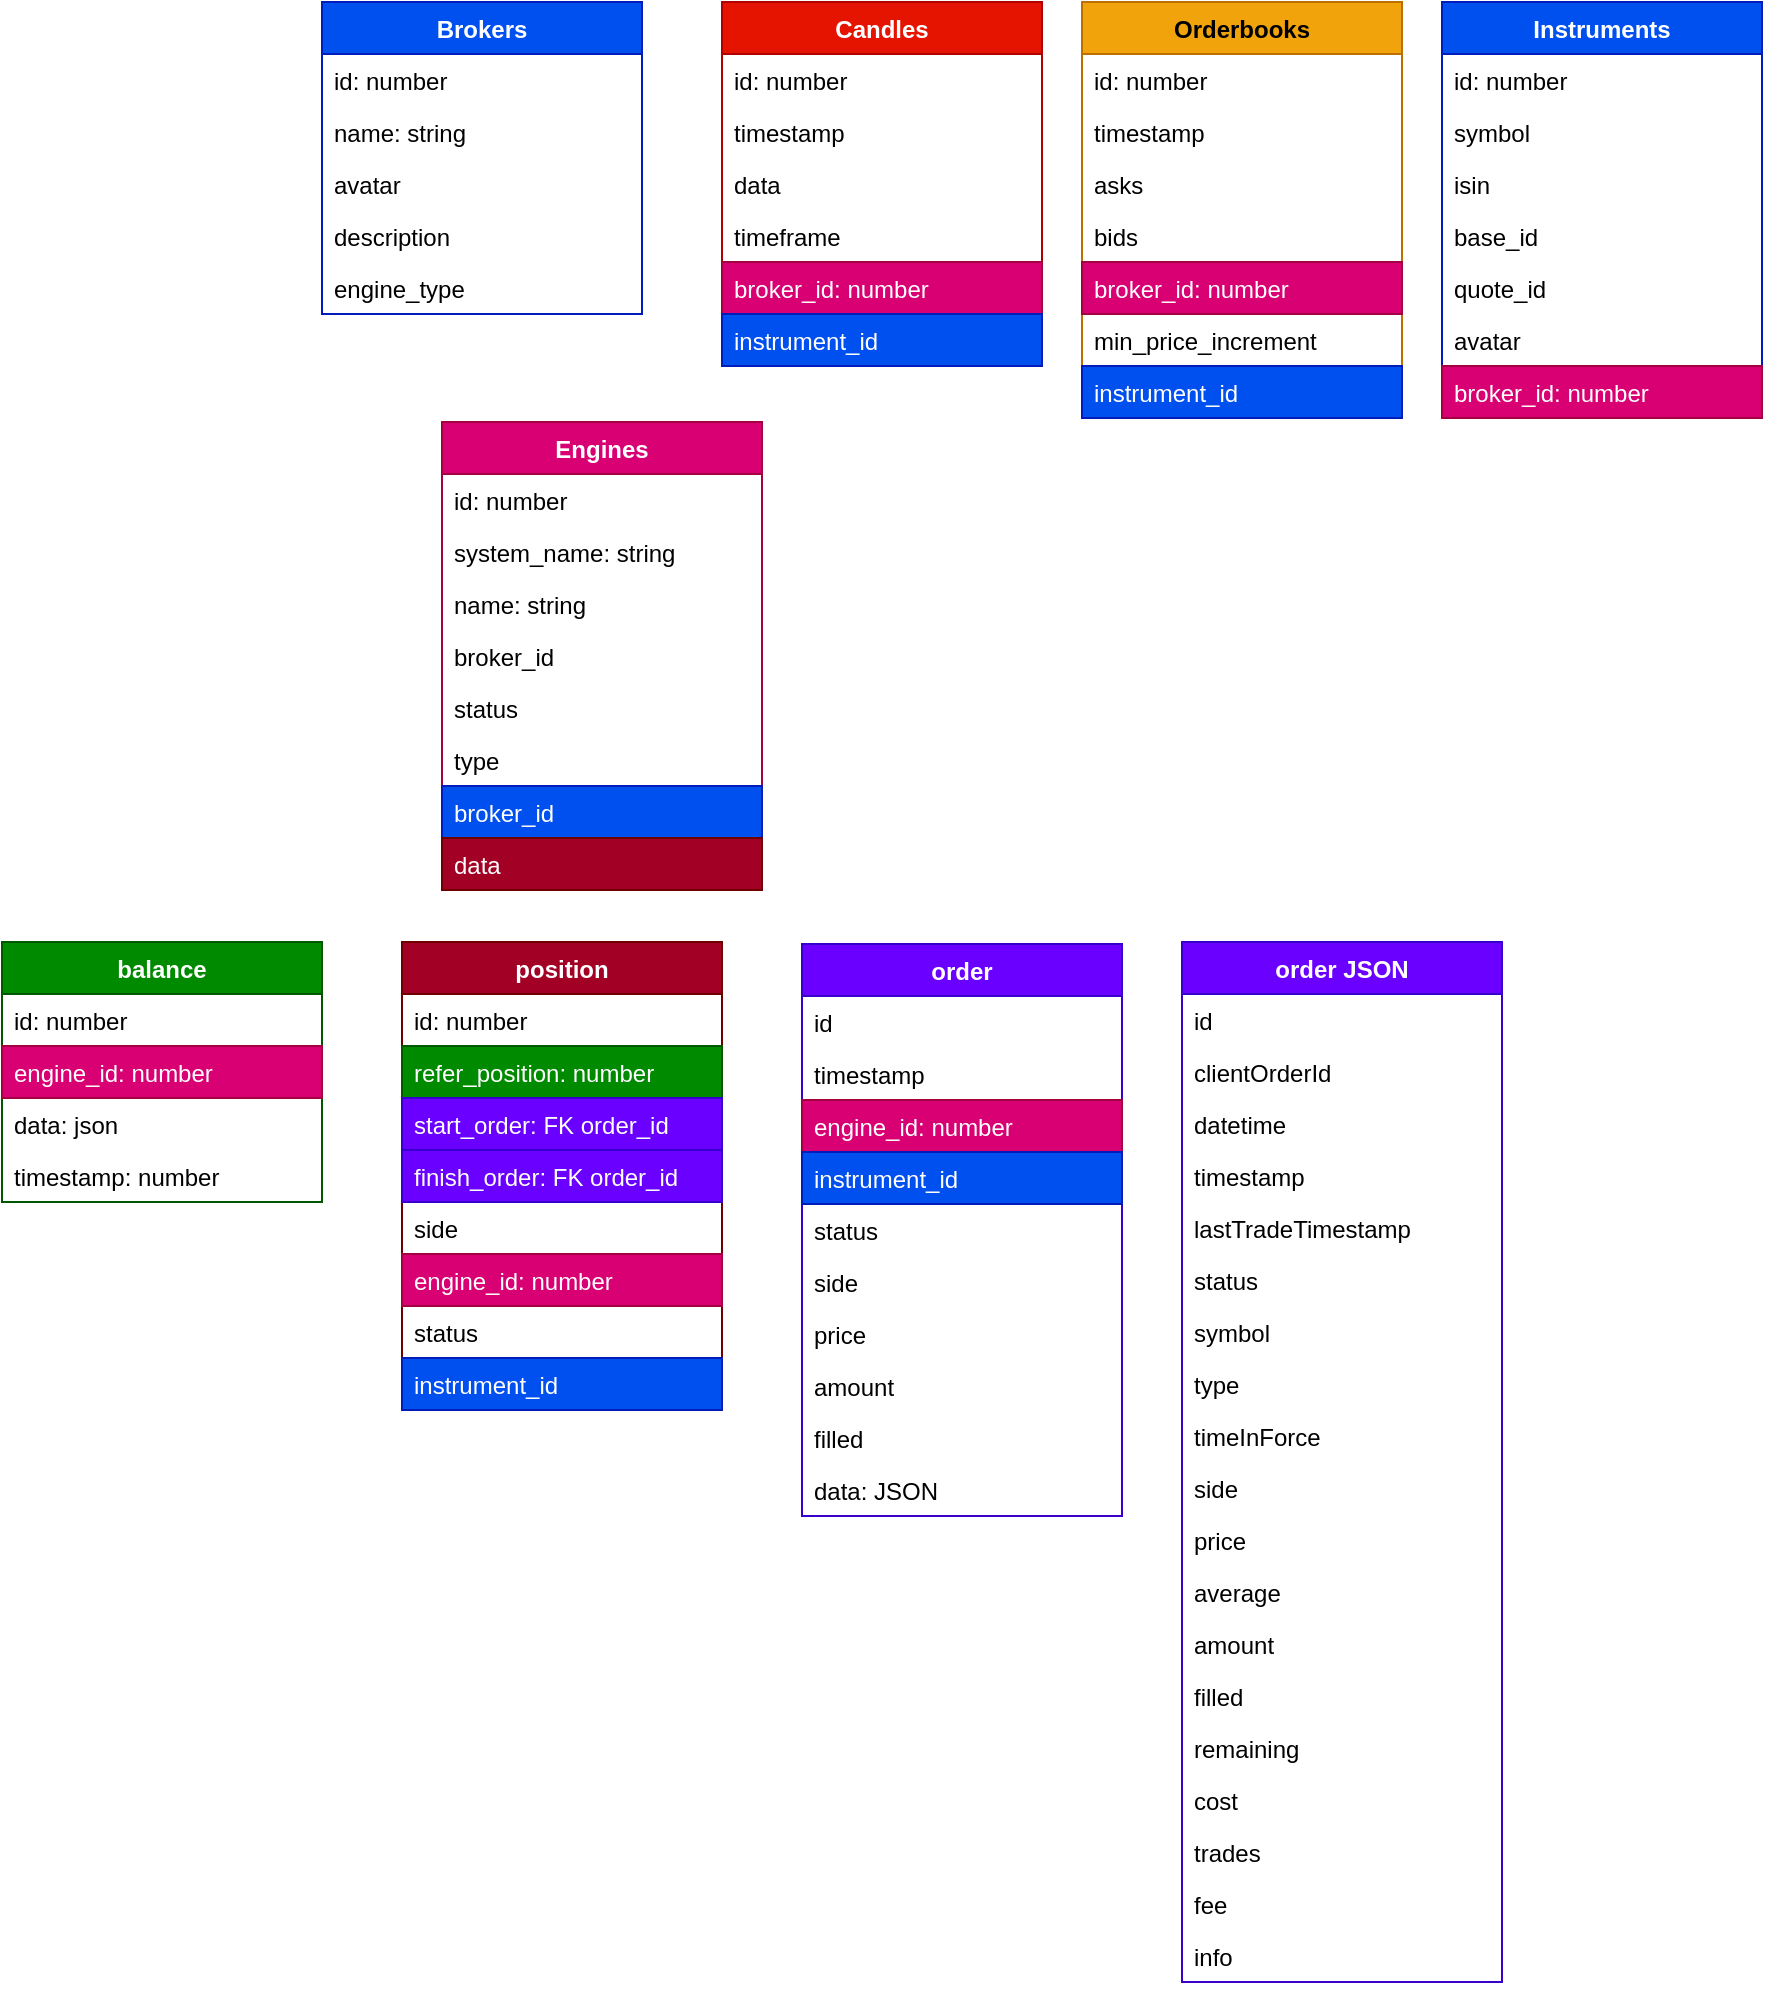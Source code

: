 <mxfile>
    <diagram id="d-8l95RhH0h4MF7LWwwH" name="Page-1">
        <mxGraphModel dx="1972" dy="1871" grid="1" gridSize="10" guides="1" tooltips="1" connect="1" arrows="1" fold="1" page="1" pageScale="1" pageWidth="850" pageHeight="1100" math="0" shadow="0">
            <root>
                <mxCell id="0"/>
                <mxCell id="1" parent="0"/>
                <mxCell id="154" style="edgeStyle=orthogonalEdgeStyle;rounded=0;orthogonalLoop=1;jettySize=auto;html=1;exitX=1;exitY=0.5;exitDx=0;exitDy=0;entryX=0;entryY=0.5;entryDx=0;entryDy=0;" parent="1" edge="1">
                    <mxGeometry relative="1" as="geometry">
                        <Array as="points">
                            <mxPoint x="-640" y="-665"/>
                            <mxPoint x="-640" y="-721"/>
                        </Array>
                        <mxPoint x="-680" y="-665" as="sourcePoint"/>
                    </mxGeometry>
                </mxCell>
                <mxCell id="156" value="Text" style="edgeLabel;html=1;align=center;verticalAlign=middle;resizable=0;points=[];" parent="154" vertex="1" connectable="0">
                    <mxGeometry x="-0.68" y="-3" relative="1" as="geometry">
                        <mxPoint as="offset"/>
                    </mxGeometry>
                </mxCell>
                <mxCell id="165" value="balance" style="swimlane;fontStyle=1;align=center;verticalAlign=top;childLayout=stackLayout;horizontal=1;startSize=26;horizontalStack=0;resizeParent=1;resizeParentMax=0;resizeLast=0;collapsible=1;marginBottom=0;fillColor=#008a00;strokeColor=#005700;fontColor=#ffffff;" parent="1" vertex="1">
                    <mxGeometry x="-800" y="-620" width="160" height="130" as="geometry"/>
                </mxCell>
                <mxCell id="166" value="id: number" style="text;strokeColor=none;fillColor=none;align=left;verticalAlign=top;spacingLeft=4;spacingRight=4;overflow=hidden;rotatable=0;points=[[0,0.5],[1,0.5]];portConstraint=eastwest;" parent="165" vertex="1">
                    <mxGeometry y="26" width="160" height="26" as="geometry"/>
                </mxCell>
                <mxCell id="167" value="engine_id: number" style="text;strokeColor=#A50040;fillColor=#d80073;align=left;verticalAlign=top;spacingLeft=4;spacingRight=4;overflow=hidden;rotatable=0;points=[[0,0.5],[1,0.5]];portConstraint=eastwest;fontColor=#ffffff;" parent="165" vertex="1">
                    <mxGeometry y="52" width="160" height="26" as="geometry"/>
                </mxCell>
                <mxCell id="169" value="data: json" style="text;strokeColor=none;fillColor=none;align=left;verticalAlign=top;spacingLeft=4;spacingRight=4;overflow=hidden;rotatable=0;points=[[0,0.5],[1,0.5]];portConstraint=eastwest;" parent="165" vertex="1">
                    <mxGeometry y="78" width="160" height="26" as="geometry"/>
                </mxCell>
                <mxCell id="170" value="timestamp: number" style="text;strokeColor=none;fillColor=none;align=left;verticalAlign=top;spacingLeft=4;spacingRight=4;overflow=hidden;rotatable=0;points=[[0,0.5],[1,0.5]];portConstraint=eastwest;" parent="165" vertex="1">
                    <mxGeometry y="104" width="160" height="26" as="geometry"/>
                </mxCell>
                <mxCell id="172" style="edgeStyle=orthogonalEdgeStyle;rounded=0;orthogonalLoop=1;jettySize=auto;html=1;exitX=1;exitY=0.5;exitDx=0;exitDy=0;" parent="165" source="166" target="166" edge="1">
                    <mxGeometry relative="1" as="geometry"/>
                </mxCell>
                <mxCell id="176" value="position" style="swimlane;fontStyle=1;align=center;verticalAlign=top;childLayout=stackLayout;horizontal=1;startSize=26;horizontalStack=0;resizeParent=1;resizeParentMax=0;resizeLast=0;collapsible=1;marginBottom=0;fillColor=#a20025;strokeColor=#6F0000;fontColor=#ffffff;" parent="1" vertex="1">
                    <mxGeometry x="-600" y="-620" width="160" height="234" as="geometry"/>
                </mxCell>
                <mxCell id="177" value="id: number" style="text;strokeColor=none;fillColor=none;align=left;verticalAlign=top;spacingLeft=4;spacingRight=4;overflow=hidden;rotatable=0;points=[[0,0.5],[1,0.5]];portConstraint=eastwest;" parent="176" vertex="1">
                    <mxGeometry y="26" width="160" height="26" as="geometry"/>
                </mxCell>
                <mxCell id="178" value="refer_position: number" style="text;strokeColor=#005700;fillColor=#008a00;align=left;verticalAlign=top;spacingLeft=4;spacingRight=4;overflow=hidden;rotatable=0;points=[[0,0.5],[1,0.5]];portConstraint=eastwest;fontColor=#ffffff;" parent="176" vertex="1">
                    <mxGeometry y="52" width="160" height="26" as="geometry"/>
                </mxCell>
                <mxCell id="179" value="start_order: FK order_id" style="text;strokeColor=#3700CC;fillColor=#6a00ff;align=left;verticalAlign=top;spacingLeft=4;spacingRight=4;overflow=hidden;rotatable=0;points=[[0,0.5],[1,0.5]];portConstraint=eastwest;fontColor=#ffffff;" parent="176" vertex="1">
                    <mxGeometry y="78" width="160" height="26" as="geometry"/>
                </mxCell>
                <mxCell id="180" value="finish_order: FK order_id" style="text;strokeColor=#3700CC;fillColor=#6a00ff;align=left;verticalAlign=top;spacingLeft=4;spacingRight=4;overflow=hidden;rotatable=0;points=[[0,0.5],[1,0.5]];portConstraint=eastwest;fontColor=#ffffff;" parent="176" vertex="1">
                    <mxGeometry y="104" width="160" height="26" as="geometry"/>
                </mxCell>
                <mxCell id="181" style="edgeStyle=orthogonalEdgeStyle;rounded=0;orthogonalLoop=1;jettySize=auto;html=1;exitX=1;exitY=0.5;exitDx=0;exitDy=0;" parent="176" source="177" target="177" edge="1">
                    <mxGeometry relative="1" as="geometry"/>
                </mxCell>
                <mxCell id="205" value="side" style="text;strokeColor=none;fillColor=none;align=left;verticalAlign=top;spacingLeft=4;spacingRight=4;overflow=hidden;rotatable=0;points=[[0,0.5],[1,0.5]];portConstraint=eastwest;" parent="176" vertex="1">
                    <mxGeometry y="130" width="160" height="26" as="geometry"/>
                </mxCell>
                <mxCell id="207" value="engine_id: number" style="text;strokeColor=#A50040;fillColor=#d80073;align=left;verticalAlign=top;spacingLeft=4;spacingRight=4;overflow=hidden;rotatable=0;points=[[0,0.5],[1,0.5]];portConstraint=eastwest;fontColor=#ffffff;" parent="176" vertex="1">
                    <mxGeometry y="156" width="160" height="26" as="geometry"/>
                </mxCell>
                <mxCell id="206" value="status" style="text;strokeColor=none;fillColor=none;align=left;verticalAlign=top;spacingLeft=4;spacingRight=4;overflow=hidden;rotatable=0;points=[[0,0.5],[1,0.5]];portConstraint=eastwest;" parent="176" vertex="1">
                    <mxGeometry y="182" width="160" height="26" as="geometry"/>
                </mxCell>
                <mxCell id="261" value="instrument_id" style="text;strokeColor=#001DBC;fillColor=#0050ef;align=left;verticalAlign=top;spacingLeft=4;spacingRight=4;overflow=hidden;rotatable=0;points=[[0,0.5],[1,0.5]];portConstraint=eastwest;fontColor=#ffffff;" vertex="1" parent="176">
                    <mxGeometry y="208" width="160" height="26" as="geometry"/>
                </mxCell>
                <mxCell id="182" value="order" style="swimlane;fontStyle=1;align=center;verticalAlign=top;childLayout=stackLayout;horizontal=1;startSize=26;horizontalStack=0;resizeParent=1;resizeParentMax=0;resizeLast=0;collapsible=1;marginBottom=0;fillColor=#6a00ff;strokeColor=#3700CC;fontColor=#ffffff;" parent="1" vertex="1">
                    <mxGeometry x="-400" y="-619" width="160" height="286" as="geometry"/>
                </mxCell>
                <mxCell id="184" value="id " style="text;align=left;verticalAlign=top;spacingLeft=4;spacingRight=4;overflow=hidden;rotatable=0;points=[[0,0.5],[1,0.5]];portConstraint=eastwest;" parent="182" vertex="1">
                    <mxGeometry y="26" width="160" height="26" as="geometry"/>
                </mxCell>
                <mxCell id="187" style="edgeStyle=orthogonalEdgeStyle;rounded=0;orthogonalLoop=1;jettySize=auto;html=1;exitX=1;exitY=0.5;exitDx=0;exitDy=0;" parent="182" edge="1">
                    <mxGeometry relative="1" as="geometry">
                        <mxPoint x="160" y="39" as="sourcePoint"/>
                        <mxPoint x="160" y="39" as="targetPoint"/>
                    </mxGeometry>
                </mxCell>
                <mxCell id="188" value="timestamp" style="text;strokeColor=none;fillColor=none;align=left;verticalAlign=top;spacingLeft=4;spacingRight=4;overflow=hidden;rotatable=0;points=[[0,0.5],[1,0.5]];portConstraint=eastwest;" parent="182" vertex="1">
                    <mxGeometry y="52" width="160" height="26" as="geometry"/>
                </mxCell>
                <mxCell id="286" value="engine_id: number" style="text;strokeColor=#A50040;fillColor=#d80073;align=left;verticalAlign=top;spacingLeft=4;spacingRight=4;overflow=hidden;rotatable=0;points=[[0,0.5],[1,0.5]];portConstraint=eastwest;fontColor=#ffffff;" vertex="1" parent="182">
                    <mxGeometry y="78" width="160" height="26" as="geometry"/>
                </mxCell>
                <mxCell id="284" value="instrument_id" style="text;strokeColor=#001DBC;fillColor=#0050ef;align=left;verticalAlign=top;spacingLeft=4;spacingRight=4;overflow=hidden;rotatable=0;points=[[0,0.5],[1,0.5]];portConstraint=eastwest;fontColor=#ffffff;" vertex="1" parent="182">
                    <mxGeometry y="104" width="160" height="26" as="geometry"/>
                </mxCell>
                <mxCell id="190" value="status" style="text;strokeColor=none;fillColor=none;align=left;verticalAlign=top;spacingLeft=4;spacingRight=4;overflow=hidden;rotatable=0;points=[[0,0.5],[1,0.5]];portConstraint=eastwest;" parent="182" vertex="1">
                    <mxGeometry y="130" width="160" height="26" as="geometry"/>
                </mxCell>
                <mxCell id="195" value="side" style="text;strokeColor=none;fillColor=none;align=left;verticalAlign=top;spacingLeft=4;spacingRight=4;overflow=hidden;rotatable=0;points=[[0,0.5],[1,0.5]];portConstraint=eastwest;" parent="182" vertex="1">
                    <mxGeometry y="156" width="160" height="26" as="geometry"/>
                </mxCell>
                <mxCell id="194" value="price" style="text;strokeColor=none;fillColor=none;align=left;verticalAlign=top;spacingLeft=4;spacingRight=4;overflow=hidden;rotatable=0;points=[[0,0.5],[1,0.5]];portConstraint=eastwest;" parent="182" vertex="1">
                    <mxGeometry y="182" width="160" height="26" as="geometry"/>
                </mxCell>
                <mxCell id="197" value="amount" style="text;strokeColor=none;fillColor=none;align=left;verticalAlign=top;spacingLeft=4;spacingRight=4;overflow=hidden;rotatable=0;points=[[0,0.5],[1,0.5]];portConstraint=eastwest;" parent="182" vertex="1">
                    <mxGeometry y="208" width="160" height="26" as="geometry"/>
                </mxCell>
                <mxCell id="198" value="filled" style="text;strokeColor=none;fillColor=none;align=left;verticalAlign=top;spacingLeft=4;spacingRight=4;overflow=hidden;rotatable=0;points=[[0,0.5],[1,0.5]];portConstraint=eastwest;" parent="182" vertex="1">
                    <mxGeometry y="234" width="160" height="26" as="geometry"/>
                </mxCell>
                <mxCell id="285" value="data: JSON" style="text;strokeColor=none;fillColor=none;align=left;verticalAlign=top;spacingLeft=4;spacingRight=4;overflow=hidden;rotatable=0;points=[[0,0.5],[1,0.5]];portConstraint=eastwest;" vertex="1" parent="182">
                    <mxGeometry y="260" width="160" height="26" as="geometry"/>
                </mxCell>
                <mxCell id="208" value="Engines" style="swimlane;fontStyle=1;align=center;verticalAlign=top;childLayout=stackLayout;horizontal=1;startSize=26;horizontalStack=0;resizeParent=1;resizeParentMax=0;resizeLast=0;collapsible=1;marginBottom=0;fillColor=#d80073;strokeColor=#A50040;fontColor=#ffffff;" parent="1" vertex="1">
                    <mxGeometry x="-580" y="-880" width="160" height="234" as="geometry"/>
                </mxCell>
                <mxCell id="209" value="id: number" style="text;strokeColor=none;fillColor=none;align=left;verticalAlign=top;spacingLeft=4;spacingRight=4;overflow=hidden;rotatable=0;points=[[0,0.5],[1,0.5]];portConstraint=eastwest;" parent="208" vertex="1">
                    <mxGeometry y="26" width="160" height="26" as="geometry"/>
                </mxCell>
                <mxCell id="247" value="system_name: string" style="text;strokeColor=none;fillColor=none;align=left;verticalAlign=top;spacingLeft=4;spacingRight=4;overflow=hidden;rotatable=0;points=[[0,0.5],[1,0.5]];portConstraint=eastwest;" vertex="1" parent="208">
                    <mxGeometry y="52" width="160" height="26" as="geometry"/>
                </mxCell>
                <mxCell id="210" value="name: string" style="text;strokeColor=none;fillColor=none;align=left;verticalAlign=top;spacingLeft=4;spacingRight=4;overflow=hidden;rotatable=0;points=[[0,0.5],[1,0.5]];portConstraint=eastwest;" parent="208" vertex="1">
                    <mxGeometry y="78" width="160" height="26" as="geometry"/>
                </mxCell>
                <mxCell id="215" style="edgeStyle=orthogonalEdgeStyle;rounded=0;orthogonalLoop=1;jettySize=auto;html=1;exitX=1;exitY=0.5;exitDx=0;exitDy=0;" parent="208" source="209" target="209" edge="1">
                    <mxGeometry relative="1" as="geometry"/>
                </mxCell>
                <mxCell id="217" value="broker_id" style="text;strokeColor=none;fillColor=none;align=left;verticalAlign=top;spacingLeft=4;spacingRight=4;overflow=hidden;rotatable=0;points=[[0,0.5],[1,0.5]];portConstraint=eastwest;" parent="208" vertex="1">
                    <mxGeometry y="104" width="160" height="26" as="geometry"/>
                </mxCell>
                <mxCell id="225" value="status" style="text;strokeColor=none;fillColor=none;align=left;verticalAlign=top;spacingLeft=4;spacingRight=4;overflow=hidden;rotatable=0;points=[[0,0.5],[1,0.5]];portConstraint=eastwest;" vertex="1" parent="208">
                    <mxGeometry y="130" width="160" height="26" as="geometry"/>
                </mxCell>
                <mxCell id="248" value="type" style="text;strokeColor=none;fillColor=none;align=left;verticalAlign=top;spacingLeft=4;spacingRight=4;overflow=hidden;rotatable=0;points=[[0,0.5],[1,0.5]];portConstraint=eastwest;" vertex="1" parent="208">
                    <mxGeometry y="156" width="160" height="26" as="geometry"/>
                </mxCell>
                <mxCell id="226" value="broker_id" style="text;strokeColor=#001DBC;fillColor=#0050ef;align=left;verticalAlign=top;spacingLeft=4;spacingRight=4;overflow=hidden;rotatable=0;points=[[0,0.5],[1,0.5]];portConstraint=eastwest;fontColor=#ffffff;" vertex="1" parent="208">
                    <mxGeometry y="182" width="160" height="26" as="geometry"/>
                </mxCell>
                <mxCell id="227" value="data" style="text;strokeColor=#6F0000;fillColor=#a20025;align=left;verticalAlign=top;spacingLeft=4;spacingRight=4;overflow=hidden;rotatable=0;points=[[0,0.5],[1,0.5]];portConstraint=eastwest;fontColor=#ffffff;" vertex="1" parent="208">
                    <mxGeometry y="208" width="160" height="26" as="geometry"/>
                </mxCell>
                <mxCell id="218" value="Brokers" style="swimlane;fontStyle=1;align=center;verticalAlign=top;childLayout=stackLayout;horizontal=1;startSize=26;horizontalStack=0;resizeParent=1;resizeParentMax=0;resizeLast=0;collapsible=1;marginBottom=0;fillColor=#0050ef;strokeColor=#001DBC;fontColor=#ffffff;" parent="1" vertex="1">
                    <mxGeometry x="-640" y="-1090" width="160" height="156" as="geometry"/>
                </mxCell>
                <mxCell id="219" value="id: number" style="text;strokeColor=none;fillColor=none;align=left;verticalAlign=top;spacingLeft=4;spacingRight=4;overflow=hidden;rotatable=0;points=[[0,0.5],[1,0.5]];portConstraint=eastwest;" parent="218" vertex="1">
                    <mxGeometry y="26" width="160" height="26" as="geometry"/>
                </mxCell>
                <mxCell id="220" value="name: string" style="text;strokeColor=none;fillColor=none;align=left;verticalAlign=top;spacingLeft=4;spacingRight=4;overflow=hidden;rotatable=0;points=[[0,0.5],[1,0.5]];portConstraint=eastwest;" parent="218" vertex="1">
                    <mxGeometry y="52" width="160" height="26" as="geometry"/>
                </mxCell>
                <mxCell id="221" style="edgeStyle=orthogonalEdgeStyle;rounded=0;orthogonalLoop=1;jettySize=auto;html=1;exitX=1;exitY=0.5;exitDx=0;exitDy=0;" parent="218" source="219" target="219" edge="1">
                    <mxGeometry relative="1" as="geometry"/>
                </mxCell>
                <mxCell id="222" value="avatar" style="text;strokeColor=none;fillColor=none;align=left;verticalAlign=top;spacingLeft=4;spacingRight=4;overflow=hidden;rotatable=0;points=[[0,0.5],[1,0.5]];portConstraint=eastwest;" parent="218" vertex="1">
                    <mxGeometry y="78" width="160" height="26" as="geometry"/>
                </mxCell>
                <mxCell id="223" value="description" style="text;strokeColor=none;fillColor=none;align=left;verticalAlign=top;spacingLeft=4;spacingRight=4;overflow=hidden;rotatable=0;points=[[0,0.5],[1,0.5]];portConstraint=eastwest;" parent="218" vertex="1">
                    <mxGeometry y="104" width="160" height="26" as="geometry"/>
                </mxCell>
                <mxCell id="224" value="engine_type" style="text;strokeColor=none;fillColor=none;align=left;verticalAlign=top;spacingLeft=4;spacingRight=4;overflow=hidden;rotatable=0;points=[[0,0.5],[1,0.5]];portConstraint=eastwest;" vertex="1" parent="218">
                    <mxGeometry y="130" width="160" height="26" as="geometry"/>
                </mxCell>
                <mxCell id="228" value="Orderbooks" style="swimlane;fontStyle=1;align=center;verticalAlign=top;childLayout=stackLayout;horizontal=1;startSize=26;horizontalStack=0;resizeParent=1;resizeParentMax=0;resizeLast=0;collapsible=1;marginBottom=0;fillColor=#f0a30a;strokeColor=#BD7000;fontColor=#000000;" vertex="1" parent="1">
                    <mxGeometry x="-260" y="-1090" width="160" height="208" as="geometry"/>
                </mxCell>
                <mxCell id="229" value="id: number" style="text;strokeColor=none;fillColor=none;align=left;verticalAlign=top;spacingLeft=4;spacingRight=4;overflow=hidden;rotatable=0;points=[[0,0.5],[1,0.5]];portConstraint=eastwest;" vertex="1" parent="228">
                    <mxGeometry y="26" width="160" height="26" as="geometry"/>
                </mxCell>
                <mxCell id="230" value="timestamp" style="text;strokeColor=none;fillColor=none;align=left;verticalAlign=top;spacingLeft=4;spacingRight=4;overflow=hidden;rotatable=0;points=[[0,0.5],[1,0.5]];portConstraint=eastwest;" vertex="1" parent="228">
                    <mxGeometry y="52" width="160" height="26" as="geometry"/>
                </mxCell>
                <mxCell id="231" value="asks" style="text;strokeColor=none;fillColor=none;align=left;verticalAlign=top;spacingLeft=4;spacingRight=4;overflow=hidden;rotatable=0;points=[[0,0.5],[1,0.5]];portConstraint=eastwest;" vertex="1" parent="228">
                    <mxGeometry y="78" width="160" height="26" as="geometry"/>
                </mxCell>
                <mxCell id="232" value="bids" style="text;strokeColor=none;fillColor=none;align=left;verticalAlign=top;spacingLeft=4;spacingRight=4;overflow=hidden;rotatable=0;points=[[0,0.5],[1,0.5]];portConstraint=eastwest;" vertex="1" parent="228">
                    <mxGeometry y="104" width="160" height="26" as="geometry"/>
                </mxCell>
                <mxCell id="250" value="broker_id: number" style="text;strokeColor=#A50040;fillColor=#d80073;align=left;verticalAlign=top;spacingLeft=4;spacingRight=4;overflow=hidden;rotatable=0;points=[[0,0.5],[1,0.5]];portConstraint=eastwest;fontColor=#ffffff;" vertex="1" parent="228">
                    <mxGeometry y="130" width="160" height="26" as="geometry"/>
                </mxCell>
                <mxCell id="234" value="min_price_increment" style="text;strokeColor=none;fillColor=none;align=left;verticalAlign=top;spacingLeft=4;spacingRight=4;overflow=hidden;rotatable=0;points=[[0,0.5],[1,0.5]];portConstraint=eastwest;" vertex="1" parent="228">
                    <mxGeometry y="156" width="160" height="26" as="geometry"/>
                </mxCell>
                <mxCell id="235" style="edgeStyle=orthogonalEdgeStyle;rounded=0;orthogonalLoop=1;jettySize=auto;html=1;exitX=1;exitY=0.5;exitDx=0;exitDy=0;" edge="1" parent="228" source="229" target="229">
                    <mxGeometry relative="1" as="geometry"/>
                </mxCell>
                <mxCell id="236" value="instrument_id" style="text;strokeColor=#001DBC;fillColor=#0050ef;align=left;verticalAlign=top;spacingLeft=4;spacingRight=4;overflow=hidden;rotatable=0;points=[[0,0.5],[1,0.5]];portConstraint=eastwest;fontColor=#ffffff;" vertex="1" parent="228">
                    <mxGeometry y="182" width="160" height="26" as="geometry"/>
                </mxCell>
                <mxCell id="238" value="Candles" style="swimlane;fontStyle=1;align=center;verticalAlign=top;childLayout=stackLayout;horizontal=1;startSize=26;horizontalStack=0;resizeParent=1;resizeParentMax=0;resizeLast=0;collapsible=1;marginBottom=0;fillColor=#e51400;strokeColor=#B20000;fontColor=#ffffff;" vertex="1" parent="1">
                    <mxGeometry x="-440" y="-1090" width="160" height="182" as="geometry"/>
                </mxCell>
                <mxCell id="239" value="id: number" style="text;strokeColor=none;fillColor=none;align=left;verticalAlign=top;spacingLeft=4;spacingRight=4;overflow=hidden;rotatable=0;points=[[0,0.5],[1,0.5]];portConstraint=eastwest;" vertex="1" parent="238">
                    <mxGeometry y="26" width="160" height="26" as="geometry"/>
                </mxCell>
                <mxCell id="240" value="timestamp" style="text;strokeColor=none;fillColor=none;align=left;verticalAlign=top;spacingLeft=4;spacingRight=4;overflow=hidden;rotatable=0;points=[[0,0.5],[1,0.5]];portConstraint=eastwest;" vertex="1" parent="238">
                    <mxGeometry y="52" width="160" height="26" as="geometry"/>
                </mxCell>
                <mxCell id="241" value="data" style="text;strokeColor=none;fillColor=none;align=left;verticalAlign=top;spacingLeft=4;spacingRight=4;overflow=hidden;rotatable=0;points=[[0,0.5],[1,0.5]];portConstraint=eastwest;" vertex="1" parent="238">
                    <mxGeometry y="78" width="160" height="26" as="geometry"/>
                </mxCell>
                <mxCell id="242" value="timeframe" style="text;strokeColor=none;fillColor=none;align=left;verticalAlign=top;spacingLeft=4;spacingRight=4;overflow=hidden;rotatable=0;points=[[0,0.5],[1,0.5]];portConstraint=eastwest;" vertex="1" parent="238">
                    <mxGeometry y="104" width="160" height="26" as="geometry"/>
                </mxCell>
                <mxCell id="245" style="edgeStyle=orthogonalEdgeStyle;rounded=0;orthogonalLoop=1;jettySize=auto;html=1;exitX=1;exitY=0.5;exitDx=0;exitDy=0;" edge="1" parent="238" source="239" target="239">
                    <mxGeometry relative="1" as="geometry"/>
                </mxCell>
                <mxCell id="249" value="broker_id: number" style="text;strokeColor=#A50040;fillColor=#d80073;align=left;verticalAlign=top;spacingLeft=4;spacingRight=4;overflow=hidden;rotatable=0;points=[[0,0.5],[1,0.5]];portConstraint=eastwest;fontColor=#ffffff;" vertex="1" parent="238">
                    <mxGeometry y="130" width="160" height="26" as="geometry"/>
                </mxCell>
                <mxCell id="246" value="instrument_id" style="text;strokeColor=#001DBC;fillColor=#0050ef;align=left;verticalAlign=top;spacingLeft=4;spacingRight=4;overflow=hidden;rotatable=0;points=[[0,0.5],[1,0.5]];portConstraint=eastwest;fontColor=#ffffff;" vertex="1" parent="238">
                    <mxGeometry y="156" width="160" height="26" as="geometry"/>
                </mxCell>
                <mxCell id="251" value="Instruments" style="swimlane;fontStyle=1;align=center;verticalAlign=top;childLayout=stackLayout;horizontal=1;startSize=26;horizontalStack=0;resizeParent=1;resizeParentMax=0;resizeLast=0;collapsible=1;marginBottom=0;fillColor=#0050ef;strokeColor=#001DBC;fontColor=#ffffff;" vertex="1" parent="1">
                    <mxGeometry x="-80" y="-1090" width="160" height="208" as="geometry"/>
                </mxCell>
                <mxCell id="252" value="id: number" style="text;strokeColor=none;fillColor=none;align=left;verticalAlign=top;spacingLeft=4;spacingRight=4;overflow=hidden;rotatable=0;points=[[0,0.5],[1,0.5]];portConstraint=eastwest;" vertex="1" parent="251">
                    <mxGeometry y="26" width="160" height="26" as="geometry"/>
                </mxCell>
                <mxCell id="253" value="symbol" style="text;strokeColor=none;fillColor=none;align=left;verticalAlign=top;spacingLeft=4;spacingRight=4;overflow=hidden;rotatable=0;points=[[0,0.5],[1,0.5]];portConstraint=eastwest;" vertex="1" parent="251">
                    <mxGeometry y="52" width="160" height="26" as="geometry"/>
                </mxCell>
                <mxCell id="254" style="edgeStyle=orthogonalEdgeStyle;rounded=0;orthogonalLoop=1;jettySize=auto;html=1;exitX=1;exitY=0.5;exitDx=0;exitDy=0;" edge="1" parent="251" source="252" target="252">
                    <mxGeometry relative="1" as="geometry"/>
                </mxCell>
                <mxCell id="255" value="isin" style="text;strokeColor=none;fillColor=none;align=left;verticalAlign=top;spacingLeft=4;spacingRight=4;overflow=hidden;rotatable=0;points=[[0,0.5],[1,0.5]];portConstraint=eastwest;" vertex="1" parent="251">
                    <mxGeometry y="78" width="160" height="26" as="geometry"/>
                </mxCell>
                <mxCell id="256" value="base_id" style="text;strokeColor=none;fillColor=none;align=left;verticalAlign=top;spacingLeft=4;spacingRight=4;overflow=hidden;rotatable=0;points=[[0,0.5],[1,0.5]];portConstraint=eastwest;" vertex="1" parent="251">
                    <mxGeometry y="104" width="160" height="26" as="geometry"/>
                </mxCell>
                <mxCell id="257" value="quote_id" style="text;strokeColor=none;fillColor=none;align=left;verticalAlign=top;spacingLeft=4;spacingRight=4;overflow=hidden;rotatable=0;points=[[0,0.5],[1,0.5]];portConstraint=eastwest;" vertex="1" parent="251">
                    <mxGeometry y="130" width="160" height="26" as="geometry"/>
                </mxCell>
                <mxCell id="258" value="avatar" style="text;strokeColor=none;fillColor=none;align=left;verticalAlign=top;spacingLeft=4;spacingRight=4;overflow=hidden;rotatable=0;points=[[0,0.5],[1,0.5]];portConstraint=eastwest;" vertex="1" parent="251">
                    <mxGeometry y="156" width="160" height="26" as="geometry"/>
                </mxCell>
                <mxCell id="260" value="broker_id: number" style="text;strokeColor=#A50040;fillColor=#d80073;align=left;verticalAlign=top;spacingLeft=4;spacingRight=4;overflow=hidden;rotatable=0;points=[[0,0.5],[1,0.5]];portConstraint=eastwest;fontColor=#ffffff;" vertex="1" parent="251">
                    <mxGeometry y="182" width="160" height="26" as="geometry"/>
                </mxCell>
                <mxCell id="262" value="order JSON" style="swimlane;fontStyle=1;align=center;verticalAlign=top;childLayout=stackLayout;horizontal=1;startSize=26;horizontalStack=0;resizeParent=1;resizeParentMax=0;resizeLast=0;collapsible=1;marginBottom=0;fillColor=#6a00ff;strokeColor=#3700CC;fontColor=#ffffff;" vertex="1" parent="1">
                    <mxGeometry x="-210" y="-620" width="160" height="520" as="geometry"/>
                </mxCell>
                <mxCell id="264" value="id " style="text;align=left;verticalAlign=top;spacingLeft=4;spacingRight=4;overflow=hidden;rotatable=0;points=[[0,0.5],[1,0.5]];portConstraint=eastwest;" vertex="1" parent="262">
                    <mxGeometry y="26" width="160" height="26" as="geometry"/>
                </mxCell>
                <mxCell id="265" value="clientOrderId" style="text;strokeColor=none;fillColor=none;align=left;verticalAlign=top;spacingLeft=4;spacingRight=4;overflow=hidden;rotatable=0;points=[[0,0.5],[1,0.5]];portConstraint=eastwest;" vertex="1" parent="262">
                    <mxGeometry y="52" width="160" height="26" as="geometry"/>
                </mxCell>
                <mxCell id="266" value="datetime" style="text;strokeColor=none;fillColor=none;align=left;verticalAlign=top;spacingLeft=4;spacingRight=4;overflow=hidden;rotatable=0;points=[[0,0.5],[1,0.5]];portConstraint=eastwest;" vertex="1" parent="262">
                    <mxGeometry y="78" width="160" height="26" as="geometry"/>
                </mxCell>
                <mxCell id="267" style="edgeStyle=orthogonalEdgeStyle;rounded=0;orthogonalLoop=1;jettySize=auto;html=1;exitX=1;exitY=0.5;exitDx=0;exitDy=0;" edge="1" parent="262">
                    <mxGeometry relative="1" as="geometry">
                        <mxPoint x="160" y="39" as="sourcePoint"/>
                        <mxPoint x="160" y="39" as="targetPoint"/>
                    </mxGeometry>
                </mxCell>
                <mxCell id="268" value="timestamp" style="text;strokeColor=none;fillColor=none;align=left;verticalAlign=top;spacingLeft=4;spacingRight=4;overflow=hidden;rotatable=0;points=[[0,0.5],[1,0.5]];portConstraint=eastwest;" vertex="1" parent="262">
                    <mxGeometry y="104" width="160" height="26" as="geometry"/>
                </mxCell>
                <mxCell id="269" value="lastTradeTimestamp" style="text;strokeColor=none;fillColor=none;align=left;verticalAlign=top;spacingLeft=4;spacingRight=4;overflow=hidden;rotatable=0;points=[[0,0.5],[1,0.5]];portConstraint=eastwest;" vertex="1" parent="262">
                    <mxGeometry y="130" width="160" height="26" as="geometry"/>
                </mxCell>
                <mxCell id="270" value="status" style="text;strokeColor=none;fillColor=none;align=left;verticalAlign=top;spacingLeft=4;spacingRight=4;overflow=hidden;rotatable=0;points=[[0,0.5],[1,0.5]];portConstraint=eastwest;" vertex="1" parent="262">
                    <mxGeometry y="156" width="160" height="26" as="geometry"/>
                </mxCell>
                <mxCell id="271" value="symbol" style="text;strokeColor=none;fillColor=none;align=left;verticalAlign=top;spacingLeft=4;spacingRight=4;overflow=hidden;rotatable=0;points=[[0,0.5],[1,0.5]];portConstraint=eastwest;" vertex="1" parent="262">
                    <mxGeometry y="182" width="160" height="26" as="geometry"/>
                </mxCell>
                <mxCell id="272" value="type" style="text;strokeColor=none;fillColor=none;align=left;verticalAlign=top;spacingLeft=4;spacingRight=4;overflow=hidden;rotatable=0;points=[[0,0.5],[1,0.5]];portConstraint=eastwest;" vertex="1" parent="262">
                    <mxGeometry y="208" width="160" height="26" as="geometry"/>
                </mxCell>
                <mxCell id="273" value="timeInForce" style="text;strokeColor=none;fillColor=none;align=left;verticalAlign=top;spacingLeft=4;spacingRight=4;overflow=hidden;rotatable=0;points=[[0,0.5],[1,0.5]];portConstraint=eastwest;" vertex="1" parent="262">
                    <mxGeometry y="234" width="160" height="26" as="geometry"/>
                </mxCell>
                <mxCell id="274" value="side" style="text;strokeColor=none;fillColor=none;align=left;verticalAlign=top;spacingLeft=4;spacingRight=4;overflow=hidden;rotatable=0;points=[[0,0.5],[1,0.5]];portConstraint=eastwest;" vertex="1" parent="262">
                    <mxGeometry y="260" width="160" height="26" as="geometry"/>
                </mxCell>
                <mxCell id="275" value="price" style="text;strokeColor=none;fillColor=none;align=left;verticalAlign=top;spacingLeft=4;spacingRight=4;overflow=hidden;rotatable=0;points=[[0,0.5],[1,0.5]];portConstraint=eastwest;" vertex="1" parent="262">
                    <mxGeometry y="286" width="160" height="26" as="geometry"/>
                </mxCell>
                <mxCell id="276" value="average" style="text;strokeColor=none;fillColor=none;align=left;verticalAlign=top;spacingLeft=4;spacingRight=4;overflow=hidden;rotatable=0;points=[[0,0.5],[1,0.5]];portConstraint=eastwest;" vertex="1" parent="262">
                    <mxGeometry y="312" width="160" height="26" as="geometry"/>
                </mxCell>
                <mxCell id="277" value="amount" style="text;strokeColor=none;fillColor=none;align=left;verticalAlign=top;spacingLeft=4;spacingRight=4;overflow=hidden;rotatable=0;points=[[0,0.5],[1,0.5]];portConstraint=eastwest;" vertex="1" parent="262">
                    <mxGeometry y="338" width="160" height="26" as="geometry"/>
                </mxCell>
                <mxCell id="278" value="filled" style="text;strokeColor=none;fillColor=none;align=left;verticalAlign=top;spacingLeft=4;spacingRight=4;overflow=hidden;rotatable=0;points=[[0,0.5],[1,0.5]];portConstraint=eastwest;" vertex="1" parent="262">
                    <mxGeometry y="364" width="160" height="26" as="geometry"/>
                </mxCell>
                <mxCell id="279" value="remaining" style="text;strokeColor=none;fillColor=none;align=left;verticalAlign=top;spacingLeft=4;spacingRight=4;overflow=hidden;rotatable=0;points=[[0,0.5],[1,0.5]];portConstraint=eastwest;" vertex="1" parent="262">
                    <mxGeometry y="390" width="160" height="26" as="geometry"/>
                </mxCell>
                <mxCell id="280" value="cost" style="text;strokeColor=none;fillColor=none;align=left;verticalAlign=top;spacingLeft=4;spacingRight=4;overflow=hidden;rotatable=0;points=[[0,0.5],[1,0.5]];portConstraint=eastwest;" vertex="1" parent="262">
                    <mxGeometry y="416" width="160" height="26" as="geometry"/>
                </mxCell>
                <mxCell id="281" value="trades" style="text;strokeColor=none;fillColor=none;align=left;verticalAlign=top;spacingLeft=4;spacingRight=4;overflow=hidden;rotatable=0;points=[[0,0.5],[1,0.5]];portConstraint=eastwest;" vertex="1" parent="262">
                    <mxGeometry y="442" width="160" height="26" as="geometry"/>
                </mxCell>
                <mxCell id="282" value="fee" style="text;strokeColor=none;fillColor=none;align=left;verticalAlign=top;spacingLeft=4;spacingRight=4;overflow=hidden;rotatable=0;points=[[0,0.5],[1,0.5]];portConstraint=eastwest;" vertex="1" parent="262">
                    <mxGeometry y="468" width="160" height="26" as="geometry"/>
                </mxCell>
                <mxCell id="283" value="info" style="text;strokeColor=none;fillColor=none;align=left;verticalAlign=top;spacingLeft=4;spacingRight=4;overflow=hidden;rotatable=0;points=[[0,0.5],[1,0.5]];portConstraint=eastwest;" vertex="1" parent="262">
                    <mxGeometry y="494" width="160" height="26" as="geometry"/>
                </mxCell>
            </root>
        </mxGraphModel>
    </diagram>
</mxfile>
